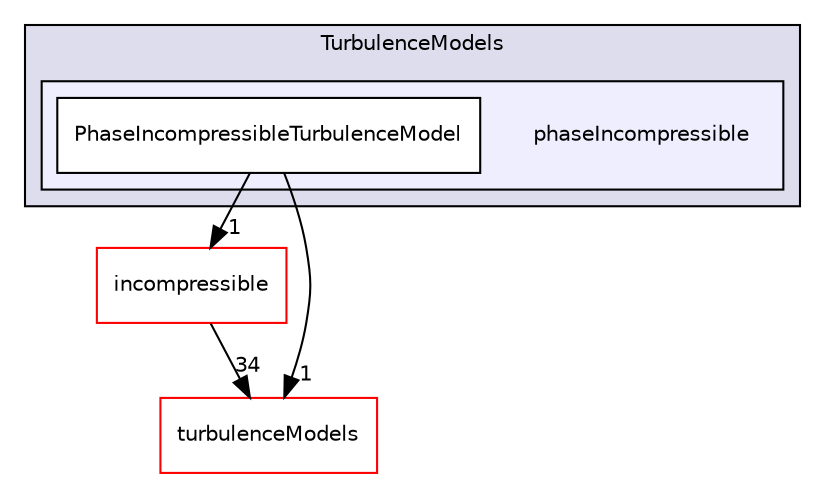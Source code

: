 digraph "src/TurbulenceModels/phaseIncompressible" {
  bgcolor=transparent;
  compound=true
  node [ fontsize="10", fontname="Helvetica"];
  edge [ labelfontsize="10", labelfontname="Helvetica"];
  subgraph clusterdir_1eda626aeac0f0ad2848c36acaa5d501 {
    graph [ bgcolor="#ddddee", pencolor="black", label="TurbulenceModels" fontname="Helvetica", fontsize="10", URL="dir_1eda626aeac0f0ad2848c36acaa5d501.html"]
  subgraph clusterdir_dc8d4d05c8f00732f10a1b937e6b7188 {
    graph [ bgcolor="#eeeeff", pencolor="black", label="" URL="dir_dc8d4d05c8f00732f10a1b937e6b7188.html"];
    dir_dc8d4d05c8f00732f10a1b937e6b7188 [shape=plaintext label="phaseIncompressible"];
    dir_88b19b57a740ace8d66d5cf6574a71ed [shape=box label="PhaseIncompressibleTurbulenceModel" color="black" fillcolor="white" style="filled" URL="dir_88b19b57a740ace8d66d5cf6574a71ed.html"];
  }
  }
  dir_65e3a25be7d63d0357fd279a6ba5d718 [shape=box label="incompressible" color="red" URL="dir_65e3a25be7d63d0357fd279a6ba5d718.html"];
  dir_a3dc37bcacf99bb6122ed819dac99f09 [shape=box label="turbulenceModels" color="red" URL="dir_a3dc37bcacf99bb6122ed819dac99f09.html"];
  dir_88b19b57a740ace8d66d5cf6574a71ed->dir_65e3a25be7d63d0357fd279a6ba5d718 [headlabel="1", labeldistance=1.5 headhref="dir_003106_003062.html"];
  dir_88b19b57a740ace8d66d5cf6574a71ed->dir_a3dc37bcacf99bb6122ed819dac99f09 [headlabel="1", labeldistance=1.5 headhref="dir_003106_000755.html"];
  dir_65e3a25be7d63d0357fd279a6ba5d718->dir_a3dc37bcacf99bb6122ed819dac99f09 [headlabel="34", labeldistance=1.5 headhref="dir_003062_000755.html"];
}
